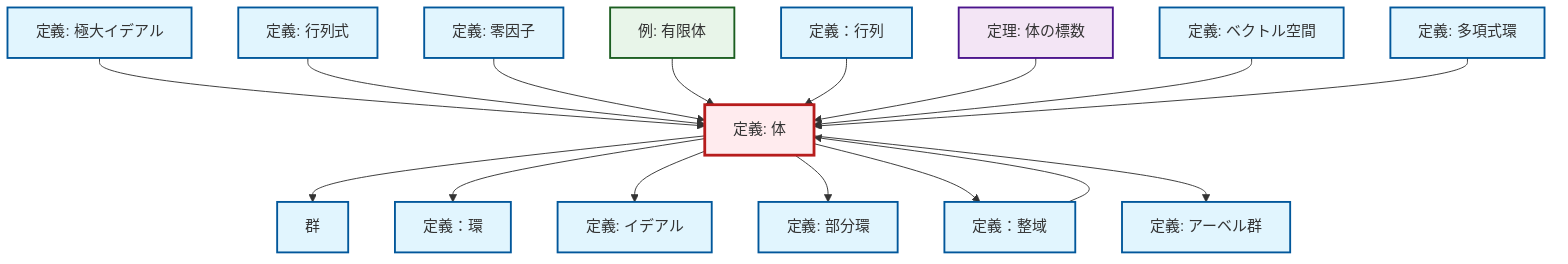 graph TD
    classDef definition fill:#e1f5fe,stroke:#01579b,stroke-width:2px
    classDef theorem fill:#f3e5f5,stroke:#4a148c,stroke-width:2px
    classDef axiom fill:#fff3e0,stroke:#e65100,stroke-width:2px
    classDef example fill:#e8f5e9,stroke:#1b5e20,stroke-width:2px
    classDef current fill:#ffebee,stroke:#b71c1c,stroke-width:3px
    thm-field-characteristic["定理: 体の標数"]:::theorem
    def-determinant["定義: 行列式"]:::definition
    def-integral-domain["定義：整域"]:::definition
    def-subring["定義: 部分環"]:::definition
    def-maximal-ideal["定義: 極大イデアル"]:::definition
    def-matrix["定義：行列"]:::definition
    def-ideal["定義: イデアル"]:::definition
    def-ring["定義：環"]:::definition
    def-group["群"]:::definition
    def-zero-divisor["定義: 零因子"]:::definition
    def-field["定義: 体"]:::definition
    ex-finite-field["例: 有限体"]:::example
    def-polynomial-ring["定義: 多項式環"]:::definition
    def-vector-space["定義: ベクトル空間"]:::definition
    def-abelian-group["定義: アーベル群"]:::definition
    def-field --> def-group
    def-field --> def-ring
    def-integral-domain --> def-field
    def-maximal-ideal --> def-field
    def-determinant --> def-field
    def-field --> def-ideal
    def-zero-divisor --> def-field
    ex-finite-field --> def-field
    def-matrix --> def-field
    def-field --> def-subring
    def-field --> def-integral-domain
    def-field --> def-abelian-group
    thm-field-characteristic --> def-field
    def-vector-space --> def-field
    def-polynomial-ring --> def-field
    class def-field current